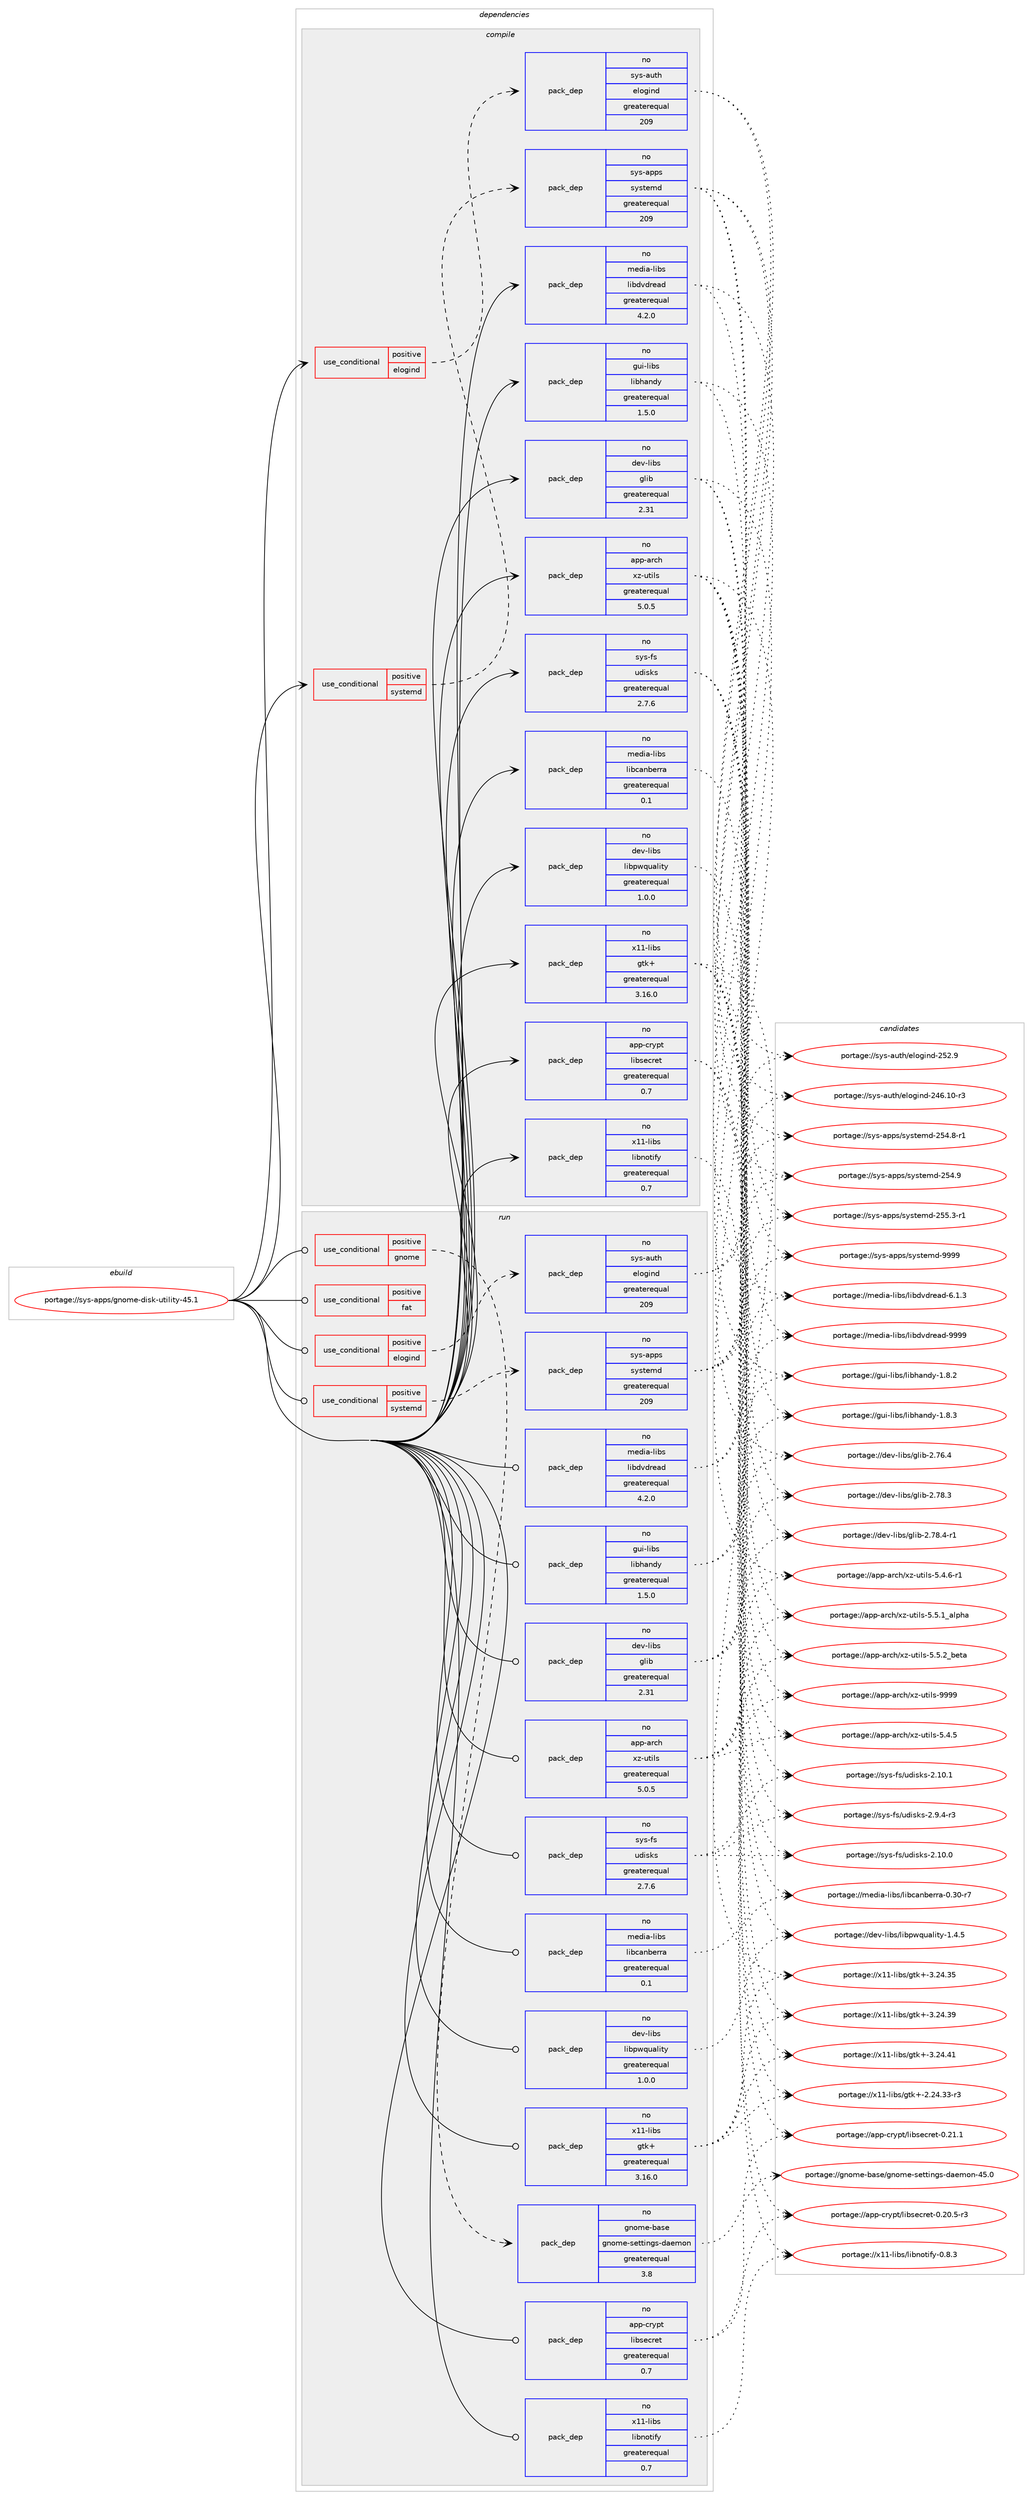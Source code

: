 digraph prolog {

# *************
# Graph options
# *************

newrank=true;
concentrate=true;
compound=true;
graph [rankdir=LR,fontname=Helvetica,fontsize=10,ranksep=1.5];#, ranksep=2.5, nodesep=0.2];
edge  [arrowhead=vee];
node  [fontname=Helvetica,fontsize=10];

# **********
# The ebuild
# **********

subgraph cluster_leftcol {
color=gray;
rank=same;
label=<<i>ebuild</i>>;
id [label="portage://sys-apps/gnome-disk-utility-45.1", color=red, width=4, href="../sys-apps/gnome-disk-utility-45.1.svg"];
}

# ****************
# The dependencies
# ****************

subgraph cluster_midcol {
color=gray;
label=<<i>dependencies</i>>;
subgraph cluster_compile {
fillcolor="#eeeeee";
style=filled;
label=<<i>compile</i>>;
subgraph cond12336 {
dependency18112 [label=<<TABLE BORDER="0" CELLBORDER="1" CELLSPACING="0" CELLPADDING="4"><TR><TD ROWSPAN="3" CELLPADDING="10">use_conditional</TD></TR><TR><TD>positive</TD></TR><TR><TD>elogind</TD></TR></TABLE>>, shape=none, color=red];
subgraph pack5598 {
dependency18113 [label=<<TABLE BORDER="0" CELLBORDER="1" CELLSPACING="0" CELLPADDING="4" WIDTH="220"><TR><TD ROWSPAN="6" CELLPADDING="30">pack_dep</TD></TR><TR><TD WIDTH="110">no</TD></TR><TR><TD>sys-auth</TD></TR><TR><TD>elogind</TD></TR><TR><TD>greaterequal</TD></TR><TR><TD>209</TD></TR></TABLE>>, shape=none, color=blue];
}
dependency18112:e -> dependency18113:w [weight=20,style="dashed",arrowhead="vee"];
}
id:e -> dependency18112:w [weight=20,style="solid",arrowhead="vee"];
subgraph cond12337 {
dependency18114 [label=<<TABLE BORDER="0" CELLBORDER="1" CELLSPACING="0" CELLPADDING="4"><TR><TD ROWSPAN="3" CELLPADDING="10">use_conditional</TD></TR><TR><TD>positive</TD></TR><TR><TD>systemd</TD></TR></TABLE>>, shape=none, color=red];
subgraph pack5599 {
dependency18115 [label=<<TABLE BORDER="0" CELLBORDER="1" CELLSPACING="0" CELLPADDING="4" WIDTH="220"><TR><TD ROWSPAN="6" CELLPADDING="30">pack_dep</TD></TR><TR><TD WIDTH="110">no</TD></TR><TR><TD>sys-apps</TD></TR><TR><TD>systemd</TD></TR><TR><TD>greaterequal</TD></TR><TR><TD>209</TD></TR></TABLE>>, shape=none, color=blue];
}
dependency18114:e -> dependency18115:w [weight=20,style="dashed",arrowhead="vee"];
}
id:e -> dependency18114:w [weight=20,style="solid",arrowhead="vee"];
subgraph pack5600 {
dependency18116 [label=<<TABLE BORDER="0" CELLBORDER="1" CELLSPACING="0" CELLPADDING="4" WIDTH="220"><TR><TD ROWSPAN="6" CELLPADDING="30">pack_dep</TD></TR><TR><TD WIDTH="110">no</TD></TR><TR><TD>app-arch</TD></TR><TR><TD>xz-utils</TD></TR><TR><TD>greaterequal</TD></TR><TR><TD>5.0.5</TD></TR></TABLE>>, shape=none, color=blue];
}
id:e -> dependency18116:w [weight=20,style="solid",arrowhead="vee"];
subgraph pack5601 {
dependency18117 [label=<<TABLE BORDER="0" CELLBORDER="1" CELLSPACING="0" CELLPADDING="4" WIDTH="220"><TR><TD ROWSPAN="6" CELLPADDING="30">pack_dep</TD></TR><TR><TD WIDTH="110">no</TD></TR><TR><TD>app-crypt</TD></TR><TR><TD>libsecret</TD></TR><TR><TD>greaterequal</TD></TR><TR><TD>0.7</TD></TR></TABLE>>, shape=none, color=blue];
}
id:e -> dependency18117:w [weight=20,style="solid",arrowhead="vee"];
subgraph pack5602 {
dependency18118 [label=<<TABLE BORDER="0" CELLBORDER="1" CELLSPACING="0" CELLPADDING="4" WIDTH="220"><TR><TD ROWSPAN="6" CELLPADDING="30">pack_dep</TD></TR><TR><TD WIDTH="110">no</TD></TR><TR><TD>dev-libs</TD></TR><TR><TD>glib</TD></TR><TR><TD>greaterequal</TD></TR><TR><TD>2.31</TD></TR></TABLE>>, shape=none, color=blue];
}
id:e -> dependency18118:w [weight=20,style="solid",arrowhead="vee"];
subgraph pack5603 {
dependency18119 [label=<<TABLE BORDER="0" CELLBORDER="1" CELLSPACING="0" CELLPADDING="4" WIDTH="220"><TR><TD ROWSPAN="6" CELLPADDING="30">pack_dep</TD></TR><TR><TD WIDTH="110">no</TD></TR><TR><TD>dev-libs</TD></TR><TR><TD>libpwquality</TD></TR><TR><TD>greaterequal</TD></TR><TR><TD>1.0.0</TD></TR></TABLE>>, shape=none, color=blue];
}
id:e -> dependency18119:w [weight=20,style="solid",arrowhead="vee"];
subgraph pack5604 {
dependency18120 [label=<<TABLE BORDER="0" CELLBORDER="1" CELLSPACING="0" CELLPADDING="4" WIDTH="220"><TR><TD ROWSPAN="6" CELLPADDING="30">pack_dep</TD></TR><TR><TD WIDTH="110">no</TD></TR><TR><TD>gui-libs</TD></TR><TR><TD>libhandy</TD></TR><TR><TD>greaterequal</TD></TR><TR><TD>1.5.0</TD></TR></TABLE>>, shape=none, color=blue];
}
id:e -> dependency18120:w [weight=20,style="solid",arrowhead="vee"];
subgraph pack5605 {
dependency18121 [label=<<TABLE BORDER="0" CELLBORDER="1" CELLSPACING="0" CELLPADDING="4" WIDTH="220"><TR><TD ROWSPAN="6" CELLPADDING="30">pack_dep</TD></TR><TR><TD WIDTH="110">no</TD></TR><TR><TD>media-libs</TD></TR><TR><TD>libcanberra</TD></TR><TR><TD>greaterequal</TD></TR><TR><TD>0.1</TD></TR></TABLE>>, shape=none, color=blue];
}
id:e -> dependency18121:w [weight=20,style="solid",arrowhead="vee"];
subgraph pack5606 {
dependency18122 [label=<<TABLE BORDER="0" CELLBORDER="1" CELLSPACING="0" CELLPADDING="4" WIDTH="220"><TR><TD ROWSPAN="6" CELLPADDING="30">pack_dep</TD></TR><TR><TD WIDTH="110">no</TD></TR><TR><TD>media-libs</TD></TR><TR><TD>libdvdread</TD></TR><TR><TD>greaterequal</TD></TR><TR><TD>4.2.0</TD></TR></TABLE>>, shape=none, color=blue];
}
id:e -> dependency18122:w [weight=20,style="solid",arrowhead="vee"];
subgraph pack5607 {
dependency18123 [label=<<TABLE BORDER="0" CELLBORDER="1" CELLSPACING="0" CELLPADDING="4" WIDTH="220"><TR><TD ROWSPAN="6" CELLPADDING="30">pack_dep</TD></TR><TR><TD WIDTH="110">no</TD></TR><TR><TD>sys-fs</TD></TR><TR><TD>udisks</TD></TR><TR><TD>greaterequal</TD></TR><TR><TD>2.7.6</TD></TR></TABLE>>, shape=none, color=blue];
}
id:e -> dependency18123:w [weight=20,style="solid",arrowhead="vee"];
subgraph pack5608 {
dependency18124 [label=<<TABLE BORDER="0" CELLBORDER="1" CELLSPACING="0" CELLPADDING="4" WIDTH="220"><TR><TD ROWSPAN="6" CELLPADDING="30">pack_dep</TD></TR><TR><TD WIDTH="110">no</TD></TR><TR><TD>x11-libs</TD></TR><TR><TD>gtk+</TD></TR><TR><TD>greaterequal</TD></TR><TR><TD>3.16.0</TD></TR></TABLE>>, shape=none, color=blue];
}
id:e -> dependency18124:w [weight=20,style="solid",arrowhead="vee"];
subgraph pack5609 {
dependency18125 [label=<<TABLE BORDER="0" CELLBORDER="1" CELLSPACING="0" CELLPADDING="4" WIDTH="220"><TR><TD ROWSPAN="6" CELLPADDING="30">pack_dep</TD></TR><TR><TD WIDTH="110">no</TD></TR><TR><TD>x11-libs</TD></TR><TR><TD>libnotify</TD></TR><TR><TD>greaterequal</TD></TR><TR><TD>0.7</TD></TR></TABLE>>, shape=none, color=blue];
}
id:e -> dependency18125:w [weight=20,style="solid",arrowhead="vee"];
}
subgraph cluster_compileandrun {
fillcolor="#eeeeee";
style=filled;
label=<<i>compile and run</i>>;
}
subgraph cluster_run {
fillcolor="#eeeeee";
style=filled;
label=<<i>run</i>>;
subgraph cond12338 {
dependency18126 [label=<<TABLE BORDER="0" CELLBORDER="1" CELLSPACING="0" CELLPADDING="4"><TR><TD ROWSPAN="3" CELLPADDING="10">use_conditional</TD></TR><TR><TD>positive</TD></TR><TR><TD>elogind</TD></TR></TABLE>>, shape=none, color=red];
subgraph pack5610 {
dependency18127 [label=<<TABLE BORDER="0" CELLBORDER="1" CELLSPACING="0" CELLPADDING="4" WIDTH="220"><TR><TD ROWSPAN="6" CELLPADDING="30">pack_dep</TD></TR><TR><TD WIDTH="110">no</TD></TR><TR><TD>sys-auth</TD></TR><TR><TD>elogind</TD></TR><TR><TD>greaterequal</TD></TR><TR><TD>209</TD></TR></TABLE>>, shape=none, color=blue];
}
dependency18126:e -> dependency18127:w [weight=20,style="dashed",arrowhead="vee"];
}
id:e -> dependency18126:w [weight=20,style="solid",arrowhead="odot"];
subgraph cond12339 {
dependency18128 [label=<<TABLE BORDER="0" CELLBORDER="1" CELLSPACING="0" CELLPADDING="4"><TR><TD ROWSPAN="3" CELLPADDING="10">use_conditional</TD></TR><TR><TD>positive</TD></TR><TR><TD>fat</TD></TR></TABLE>>, shape=none, color=red];
# *** BEGIN UNKNOWN DEPENDENCY TYPE (TODO) ***
# dependency18128 -> package_dependency(portage://sys-apps/gnome-disk-utility-45.1,run,no,sys-fs,dosfstools,none,[,,],[],[])
# *** END UNKNOWN DEPENDENCY TYPE (TODO) ***

}
id:e -> dependency18128:w [weight=20,style="solid",arrowhead="odot"];
subgraph cond12340 {
dependency18129 [label=<<TABLE BORDER="0" CELLBORDER="1" CELLSPACING="0" CELLPADDING="4"><TR><TD ROWSPAN="3" CELLPADDING="10">use_conditional</TD></TR><TR><TD>positive</TD></TR><TR><TD>gnome</TD></TR></TABLE>>, shape=none, color=red];
subgraph pack5611 {
dependency18130 [label=<<TABLE BORDER="0" CELLBORDER="1" CELLSPACING="0" CELLPADDING="4" WIDTH="220"><TR><TD ROWSPAN="6" CELLPADDING="30">pack_dep</TD></TR><TR><TD WIDTH="110">no</TD></TR><TR><TD>gnome-base</TD></TR><TR><TD>gnome-settings-daemon</TD></TR><TR><TD>greaterequal</TD></TR><TR><TD>3.8</TD></TR></TABLE>>, shape=none, color=blue];
}
dependency18129:e -> dependency18130:w [weight=20,style="dashed",arrowhead="vee"];
}
id:e -> dependency18129:w [weight=20,style="solid",arrowhead="odot"];
subgraph cond12341 {
dependency18131 [label=<<TABLE BORDER="0" CELLBORDER="1" CELLSPACING="0" CELLPADDING="4"><TR><TD ROWSPAN="3" CELLPADDING="10">use_conditional</TD></TR><TR><TD>positive</TD></TR><TR><TD>systemd</TD></TR></TABLE>>, shape=none, color=red];
subgraph pack5612 {
dependency18132 [label=<<TABLE BORDER="0" CELLBORDER="1" CELLSPACING="0" CELLPADDING="4" WIDTH="220"><TR><TD ROWSPAN="6" CELLPADDING="30">pack_dep</TD></TR><TR><TD WIDTH="110">no</TD></TR><TR><TD>sys-apps</TD></TR><TR><TD>systemd</TD></TR><TR><TD>greaterequal</TD></TR><TR><TD>209</TD></TR></TABLE>>, shape=none, color=blue];
}
dependency18131:e -> dependency18132:w [weight=20,style="dashed",arrowhead="vee"];
}
id:e -> dependency18131:w [weight=20,style="solid",arrowhead="odot"];
subgraph pack5613 {
dependency18133 [label=<<TABLE BORDER="0" CELLBORDER="1" CELLSPACING="0" CELLPADDING="4" WIDTH="220"><TR><TD ROWSPAN="6" CELLPADDING="30">pack_dep</TD></TR><TR><TD WIDTH="110">no</TD></TR><TR><TD>app-arch</TD></TR><TR><TD>xz-utils</TD></TR><TR><TD>greaterequal</TD></TR><TR><TD>5.0.5</TD></TR></TABLE>>, shape=none, color=blue];
}
id:e -> dependency18133:w [weight=20,style="solid",arrowhead="odot"];
subgraph pack5614 {
dependency18134 [label=<<TABLE BORDER="0" CELLBORDER="1" CELLSPACING="0" CELLPADDING="4" WIDTH="220"><TR><TD ROWSPAN="6" CELLPADDING="30">pack_dep</TD></TR><TR><TD WIDTH="110">no</TD></TR><TR><TD>app-crypt</TD></TR><TR><TD>libsecret</TD></TR><TR><TD>greaterequal</TD></TR><TR><TD>0.7</TD></TR></TABLE>>, shape=none, color=blue];
}
id:e -> dependency18134:w [weight=20,style="solid",arrowhead="odot"];
subgraph pack5615 {
dependency18135 [label=<<TABLE BORDER="0" CELLBORDER="1" CELLSPACING="0" CELLPADDING="4" WIDTH="220"><TR><TD ROWSPAN="6" CELLPADDING="30">pack_dep</TD></TR><TR><TD WIDTH="110">no</TD></TR><TR><TD>dev-libs</TD></TR><TR><TD>glib</TD></TR><TR><TD>greaterequal</TD></TR><TR><TD>2.31</TD></TR></TABLE>>, shape=none, color=blue];
}
id:e -> dependency18135:w [weight=20,style="solid",arrowhead="odot"];
subgraph pack5616 {
dependency18136 [label=<<TABLE BORDER="0" CELLBORDER="1" CELLSPACING="0" CELLPADDING="4" WIDTH="220"><TR><TD ROWSPAN="6" CELLPADDING="30">pack_dep</TD></TR><TR><TD WIDTH="110">no</TD></TR><TR><TD>dev-libs</TD></TR><TR><TD>libpwquality</TD></TR><TR><TD>greaterequal</TD></TR><TR><TD>1.0.0</TD></TR></TABLE>>, shape=none, color=blue];
}
id:e -> dependency18136:w [weight=20,style="solid",arrowhead="odot"];
subgraph pack5617 {
dependency18137 [label=<<TABLE BORDER="0" CELLBORDER="1" CELLSPACING="0" CELLPADDING="4" WIDTH="220"><TR><TD ROWSPAN="6" CELLPADDING="30">pack_dep</TD></TR><TR><TD WIDTH="110">no</TD></TR><TR><TD>gui-libs</TD></TR><TR><TD>libhandy</TD></TR><TR><TD>greaterequal</TD></TR><TR><TD>1.5.0</TD></TR></TABLE>>, shape=none, color=blue];
}
id:e -> dependency18137:w [weight=20,style="solid",arrowhead="odot"];
subgraph pack5618 {
dependency18138 [label=<<TABLE BORDER="0" CELLBORDER="1" CELLSPACING="0" CELLPADDING="4" WIDTH="220"><TR><TD ROWSPAN="6" CELLPADDING="30">pack_dep</TD></TR><TR><TD WIDTH="110">no</TD></TR><TR><TD>media-libs</TD></TR><TR><TD>libcanberra</TD></TR><TR><TD>greaterequal</TD></TR><TR><TD>0.1</TD></TR></TABLE>>, shape=none, color=blue];
}
id:e -> dependency18138:w [weight=20,style="solid",arrowhead="odot"];
subgraph pack5619 {
dependency18139 [label=<<TABLE BORDER="0" CELLBORDER="1" CELLSPACING="0" CELLPADDING="4" WIDTH="220"><TR><TD ROWSPAN="6" CELLPADDING="30">pack_dep</TD></TR><TR><TD WIDTH="110">no</TD></TR><TR><TD>media-libs</TD></TR><TR><TD>libdvdread</TD></TR><TR><TD>greaterequal</TD></TR><TR><TD>4.2.0</TD></TR></TABLE>>, shape=none, color=blue];
}
id:e -> dependency18139:w [weight=20,style="solid",arrowhead="odot"];
subgraph pack5620 {
dependency18140 [label=<<TABLE BORDER="0" CELLBORDER="1" CELLSPACING="0" CELLPADDING="4" WIDTH="220"><TR><TD ROWSPAN="6" CELLPADDING="30">pack_dep</TD></TR><TR><TD WIDTH="110">no</TD></TR><TR><TD>sys-fs</TD></TR><TR><TD>udisks</TD></TR><TR><TD>greaterequal</TD></TR><TR><TD>2.7.6</TD></TR></TABLE>>, shape=none, color=blue];
}
id:e -> dependency18140:w [weight=20,style="solid",arrowhead="odot"];
subgraph pack5621 {
dependency18141 [label=<<TABLE BORDER="0" CELLBORDER="1" CELLSPACING="0" CELLPADDING="4" WIDTH="220"><TR><TD ROWSPAN="6" CELLPADDING="30">pack_dep</TD></TR><TR><TD WIDTH="110">no</TD></TR><TR><TD>x11-libs</TD></TR><TR><TD>gtk+</TD></TR><TR><TD>greaterequal</TD></TR><TR><TD>3.16.0</TD></TR></TABLE>>, shape=none, color=blue];
}
id:e -> dependency18141:w [weight=20,style="solid",arrowhead="odot"];
subgraph pack5622 {
dependency18142 [label=<<TABLE BORDER="0" CELLBORDER="1" CELLSPACING="0" CELLPADDING="4" WIDTH="220"><TR><TD ROWSPAN="6" CELLPADDING="30">pack_dep</TD></TR><TR><TD WIDTH="110">no</TD></TR><TR><TD>x11-libs</TD></TR><TR><TD>libnotify</TD></TR><TR><TD>greaterequal</TD></TR><TR><TD>0.7</TD></TR></TABLE>>, shape=none, color=blue];
}
id:e -> dependency18142:w [weight=20,style="solid",arrowhead="odot"];
# *** BEGIN UNKNOWN DEPENDENCY TYPE (TODO) ***
# id -> package_dependency(portage://sys-apps/gnome-disk-utility-45.1,run,no,x11-themes,adwaita-icon-theme,none,[,,],[],[])
# *** END UNKNOWN DEPENDENCY TYPE (TODO) ***

}
}

# **************
# The candidates
# **************

subgraph cluster_choices {
rank=same;
color=gray;
label=<<i>candidates</i>>;

subgraph choice5598 {
color=black;
nodesep=1;
choice115121115459711711610447101108111103105110100455052544649484511451 [label="portage://sys-auth/elogind-246.10-r3", color=red, width=4,href="../sys-auth/elogind-246.10-r3.svg"];
choice115121115459711711610447101108111103105110100455053504657 [label="portage://sys-auth/elogind-252.9", color=red, width=4,href="../sys-auth/elogind-252.9.svg"];
dependency18113:e -> choice115121115459711711610447101108111103105110100455052544649484511451:w [style=dotted,weight="100"];
dependency18113:e -> choice115121115459711711610447101108111103105110100455053504657:w [style=dotted,weight="100"];
}
subgraph choice5599 {
color=black;
nodesep=1;
choice1151211154597112112115471151211151161011091004550535246564511449 [label="portage://sys-apps/systemd-254.8-r1", color=red, width=4,href="../sys-apps/systemd-254.8-r1.svg"];
choice115121115459711211211547115121115116101109100455053524657 [label="portage://sys-apps/systemd-254.9", color=red, width=4,href="../sys-apps/systemd-254.9.svg"];
choice1151211154597112112115471151211151161011091004550535346514511449 [label="portage://sys-apps/systemd-255.3-r1", color=red, width=4,href="../sys-apps/systemd-255.3-r1.svg"];
choice1151211154597112112115471151211151161011091004557575757 [label="portage://sys-apps/systemd-9999", color=red, width=4,href="../sys-apps/systemd-9999.svg"];
dependency18115:e -> choice1151211154597112112115471151211151161011091004550535246564511449:w [style=dotted,weight="100"];
dependency18115:e -> choice115121115459711211211547115121115116101109100455053524657:w [style=dotted,weight="100"];
dependency18115:e -> choice1151211154597112112115471151211151161011091004550535346514511449:w [style=dotted,weight="100"];
dependency18115:e -> choice1151211154597112112115471151211151161011091004557575757:w [style=dotted,weight="100"];
}
subgraph choice5600 {
color=black;
nodesep=1;
choice971121124597114991044712012245117116105108115455346524653 [label="portage://app-arch/xz-utils-5.4.5", color=red, width=4,href="../app-arch/xz-utils-5.4.5.svg"];
choice9711211245971149910447120122451171161051081154553465246544511449 [label="portage://app-arch/xz-utils-5.4.6-r1", color=red, width=4,href="../app-arch/xz-utils-5.4.6-r1.svg"];
choice971121124597114991044712012245117116105108115455346534649959710811210497 [label="portage://app-arch/xz-utils-5.5.1_alpha", color=red, width=4,href="../app-arch/xz-utils-5.5.1_alpha.svg"];
choice971121124597114991044712012245117116105108115455346534650959810111697 [label="portage://app-arch/xz-utils-5.5.2_beta", color=red, width=4,href="../app-arch/xz-utils-5.5.2_beta.svg"];
choice9711211245971149910447120122451171161051081154557575757 [label="portage://app-arch/xz-utils-9999", color=red, width=4,href="../app-arch/xz-utils-9999.svg"];
dependency18116:e -> choice971121124597114991044712012245117116105108115455346524653:w [style=dotted,weight="100"];
dependency18116:e -> choice9711211245971149910447120122451171161051081154553465246544511449:w [style=dotted,weight="100"];
dependency18116:e -> choice971121124597114991044712012245117116105108115455346534649959710811210497:w [style=dotted,weight="100"];
dependency18116:e -> choice971121124597114991044712012245117116105108115455346534650959810111697:w [style=dotted,weight="100"];
dependency18116:e -> choice9711211245971149910447120122451171161051081154557575757:w [style=dotted,weight="100"];
}
subgraph choice5601 {
color=black;
nodesep=1;
choice971121124599114121112116471081059811510199114101116454846504846534511451 [label="portage://app-crypt/libsecret-0.20.5-r3", color=red, width=4,href="../app-crypt/libsecret-0.20.5-r3.svg"];
choice97112112459911412111211647108105981151019911410111645484650494649 [label="portage://app-crypt/libsecret-0.21.1", color=red, width=4,href="../app-crypt/libsecret-0.21.1.svg"];
dependency18117:e -> choice971121124599114121112116471081059811510199114101116454846504846534511451:w [style=dotted,weight="100"];
dependency18117:e -> choice97112112459911412111211647108105981151019911410111645484650494649:w [style=dotted,weight="100"];
}
subgraph choice5602 {
color=black;
nodesep=1;
choice1001011184510810598115471031081059845504655544652 [label="portage://dev-libs/glib-2.76.4", color=red, width=4,href="../dev-libs/glib-2.76.4.svg"];
choice1001011184510810598115471031081059845504655564651 [label="portage://dev-libs/glib-2.78.3", color=red, width=4,href="../dev-libs/glib-2.78.3.svg"];
choice10010111845108105981154710310810598455046555646524511449 [label="portage://dev-libs/glib-2.78.4-r1", color=red, width=4,href="../dev-libs/glib-2.78.4-r1.svg"];
dependency18118:e -> choice1001011184510810598115471031081059845504655544652:w [style=dotted,weight="100"];
dependency18118:e -> choice1001011184510810598115471031081059845504655564651:w [style=dotted,weight="100"];
dependency18118:e -> choice10010111845108105981154710310810598455046555646524511449:w [style=dotted,weight="100"];
}
subgraph choice5603 {
color=black;
nodesep=1;
choice1001011184510810598115471081059811211911311797108105116121454946524653 [label="portage://dev-libs/libpwquality-1.4.5", color=red, width=4,href="../dev-libs/libpwquality-1.4.5.svg"];
dependency18119:e -> choice1001011184510810598115471081059811211911311797108105116121454946524653:w [style=dotted,weight="100"];
}
subgraph choice5604 {
color=black;
nodesep=1;
choice1031171054510810598115471081059810497110100121454946564650 [label="portage://gui-libs/libhandy-1.8.2", color=red, width=4,href="../gui-libs/libhandy-1.8.2.svg"];
choice1031171054510810598115471081059810497110100121454946564651 [label="portage://gui-libs/libhandy-1.8.3", color=red, width=4,href="../gui-libs/libhandy-1.8.3.svg"];
dependency18120:e -> choice1031171054510810598115471081059810497110100121454946564650:w [style=dotted,weight="100"];
dependency18120:e -> choice1031171054510810598115471081059810497110100121454946564651:w [style=dotted,weight="100"];
}
subgraph choice5605 {
color=black;
nodesep=1;
choice10910110010597451081059811547108105989997110981011141149745484651484511455 [label="portage://media-libs/libcanberra-0.30-r7", color=red, width=4,href="../media-libs/libcanberra-0.30-r7.svg"];
dependency18121:e -> choice10910110010597451081059811547108105989997110981011141149745484651484511455:w [style=dotted,weight="100"];
}
subgraph choice5606 {
color=black;
nodesep=1;
choice109101100105974510810598115471081059810011810011410197100455446494651 [label="portage://media-libs/libdvdread-6.1.3", color=red, width=4,href="../media-libs/libdvdread-6.1.3.svg"];
choice1091011001059745108105981154710810598100118100114101971004557575757 [label="portage://media-libs/libdvdread-9999", color=red, width=4,href="../media-libs/libdvdread-9999.svg"];
dependency18122:e -> choice109101100105974510810598115471081059810011810011410197100455446494651:w [style=dotted,weight="100"];
dependency18122:e -> choice1091011001059745108105981154710810598100118100114101971004557575757:w [style=dotted,weight="100"];
}
subgraph choice5607 {
color=black;
nodesep=1;
choice115121115451021154711710010511510711545504649484648 [label="portage://sys-fs/udisks-2.10.0", color=red, width=4,href="../sys-fs/udisks-2.10.0.svg"];
choice115121115451021154711710010511510711545504649484649 [label="portage://sys-fs/udisks-2.10.1", color=red, width=4,href="../sys-fs/udisks-2.10.1.svg"];
choice11512111545102115471171001051151071154550465746524511451 [label="portage://sys-fs/udisks-2.9.4-r3", color=red, width=4,href="../sys-fs/udisks-2.9.4-r3.svg"];
dependency18123:e -> choice115121115451021154711710010511510711545504649484648:w [style=dotted,weight="100"];
dependency18123:e -> choice115121115451021154711710010511510711545504649484649:w [style=dotted,weight="100"];
dependency18123:e -> choice11512111545102115471171001051151071154550465746524511451:w [style=dotted,weight="100"];
}
subgraph choice5608 {
color=black;
nodesep=1;
choice12049494510810598115471031161074345504650524651514511451 [label="portage://x11-libs/gtk+-2.24.33-r3", color=red, width=4,href="../x11-libs/gtk+-2.24.33-r3.svg"];
choice1204949451081059811547103116107434551465052465153 [label="portage://x11-libs/gtk+-3.24.35", color=red, width=4,href="../x11-libs/gtk+-3.24.35.svg"];
choice1204949451081059811547103116107434551465052465157 [label="portage://x11-libs/gtk+-3.24.39", color=red, width=4,href="../x11-libs/gtk+-3.24.39.svg"];
choice1204949451081059811547103116107434551465052465249 [label="portage://x11-libs/gtk+-3.24.41", color=red, width=4,href="../x11-libs/gtk+-3.24.41.svg"];
dependency18124:e -> choice12049494510810598115471031161074345504650524651514511451:w [style=dotted,weight="100"];
dependency18124:e -> choice1204949451081059811547103116107434551465052465153:w [style=dotted,weight="100"];
dependency18124:e -> choice1204949451081059811547103116107434551465052465157:w [style=dotted,weight="100"];
dependency18124:e -> choice1204949451081059811547103116107434551465052465249:w [style=dotted,weight="100"];
}
subgraph choice5609 {
color=black;
nodesep=1;
choice120494945108105981154710810598110111116105102121454846564651 [label="portage://x11-libs/libnotify-0.8.3", color=red, width=4,href="../x11-libs/libnotify-0.8.3.svg"];
dependency18125:e -> choice120494945108105981154710810598110111116105102121454846564651:w [style=dotted,weight="100"];
}
subgraph choice5610 {
color=black;
nodesep=1;
choice115121115459711711610447101108111103105110100455052544649484511451 [label="portage://sys-auth/elogind-246.10-r3", color=red, width=4,href="../sys-auth/elogind-246.10-r3.svg"];
choice115121115459711711610447101108111103105110100455053504657 [label="portage://sys-auth/elogind-252.9", color=red, width=4,href="../sys-auth/elogind-252.9.svg"];
dependency18127:e -> choice115121115459711711610447101108111103105110100455052544649484511451:w [style=dotted,weight="100"];
dependency18127:e -> choice115121115459711711610447101108111103105110100455053504657:w [style=dotted,weight="100"];
}
subgraph choice5611 {
color=black;
nodesep=1;
choice103110111109101459897115101471031101111091014511510111611610511010311545100971011091111104552534648 [label="portage://gnome-base/gnome-settings-daemon-45.0", color=red, width=4,href="../gnome-base/gnome-settings-daemon-45.0.svg"];
dependency18130:e -> choice103110111109101459897115101471031101111091014511510111611610511010311545100971011091111104552534648:w [style=dotted,weight="100"];
}
subgraph choice5612 {
color=black;
nodesep=1;
choice1151211154597112112115471151211151161011091004550535246564511449 [label="portage://sys-apps/systemd-254.8-r1", color=red, width=4,href="../sys-apps/systemd-254.8-r1.svg"];
choice115121115459711211211547115121115116101109100455053524657 [label="portage://sys-apps/systemd-254.9", color=red, width=4,href="../sys-apps/systemd-254.9.svg"];
choice1151211154597112112115471151211151161011091004550535346514511449 [label="portage://sys-apps/systemd-255.3-r1", color=red, width=4,href="../sys-apps/systemd-255.3-r1.svg"];
choice1151211154597112112115471151211151161011091004557575757 [label="portage://sys-apps/systemd-9999", color=red, width=4,href="../sys-apps/systemd-9999.svg"];
dependency18132:e -> choice1151211154597112112115471151211151161011091004550535246564511449:w [style=dotted,weight="100"];
dependency18132:e -> choice115121115459711211211547115121115116101109100455053524657:w [style=dotted,weight="100"];
dependency18132:e -> choice1151211154597112112115471151211151161011091004550535346514511449:w [style=dotted,weight="100"];
dependency18132:e -> choice1151211154597112112115471151211151161011091004557575757:w [style=dotted,weight="100"];
}
subgraph choice5613 {
color=black;
nodesep=1;
choice971121124597114991044712012245117116105108115455346524653 [label="portage://app-arch/xz-utils-5.4.5", color=red, width=4,href="../app-arch/xz-utils-5.4.5.svg"];
choice9711211245971149910447120122451171161051081154553465246544511449 [label="portage://app-arch/xz-utils-5.4.6-r1", color=red, width=4,href="../app-arch/xz-utils-5.4.6-r1.svg"];
choice971121124597114991044712012245117116105108115455346534649959710811210497 [label="portage://app-arch/xz-utils-5.5.1_alpha", color=red, width=4,href="../app-arch/xz-utils-5.5.1_alpha.svg"];
choice971121124597114991044712012245117116105108115455346534650959810111697 [label="portage://app-arch/xz-utils-5.5.2_beta", color=red, width=4,href="../app-arch/xz-utils-5.5.2_beta.svg"];
choice9711211245971149910447120122451171161051081154557575757 [label="portage://app-arch/xz-utils-9999", color=red, width=4,href="../app-arch/xz-utils-9999.svg"];
dependency18133:e -> choice971121124597114991044712012245117116105108115455346524653:w [style=dotted,weight="100"];
dependency18133:e -> choice9711211245971149910447120122451171161051081154553465246544511449:w [style=dotted,weight="100"];
dependency18133:e -> choice971121124597114991044712012245117116105108115455346534649959710811210497:w [style=dotted,weight="100"];
dependency18133:e -> choice971121124597114991044712012245117116105108115455346534650959810111697:w [style=dotted,weight="100"];
dependency18133:e -> choice9711211245971149910447120122451171161051081154557575757:w [style=dotted,weight="100"];
}
subgraph choice5614 {
color=black;
nodesep=1;
choice971121124599114121112116471081059811510199114101116454846504846534511451 [label="portage://app-crypt/libsecret-0.20.5-r3", color=red, width=4,href="../app-crypt/libsecret-0.20.5-r3.svg"];
choice97112112459911412111211647108105981151019911410111645484650494649 [label="portage://app-crypt/libsecret-0.21.1", color=red, width=4,href="../app-crypt/libsecret-0.21.1.svg"];
dependency18134:e -> choice971121124599114121112116471081059811510199114101116454846504846534511451:w [style=dotted,weight="100"];
dependency18134:e -> choice97112112459911412111211647108105981151019911410111645484650494649:w [style=dotted,weight="100"];
}
subgraph choice5615 {
color=black;
nodesep=1;
choice1001011184510810598115471031081059845504655544652 [label="portage://dev-libs/glib-2.76.4", color=red, width=4,href="../dev-libs/glib-2.76.4.svg"];
choice1001011184510810598115471031081059845504655564651 [label="portage://dev-libs/glib-2.78.3", color=red, width=4,href="../dev-libs/glib-2.78.3.svg"];
choice10010111845108105981154710310810598455046555646524511449 [label="portage://dev-libs/glib-2.78.4-r1", color=red, width=4,href="../dev-libs/glib-2.78.4-r1.svg"];
dependency18135:e -> choice1001011184510810598115471031081059845504655544652:w [style=dotted,weight="100"];
dependency18135:e -> choice1001011184510810598115471031081059845504655564651:w [style=dotted,weight="100"];
dependency18135:e -> choice10010111845108105981154710310810598455046555646524511449:w [style=dotted,weight="100"];
}
subgraph choice5616 {
color=black;
nodesep=1;
choice1001011184510810598115471081059811211911311797108105116121454946524653 [label="portage://dev-libs/libpwquality-1.4.5", color=red, width=4,href="../dev-libs/libpwquality-1.4.5.svg"];
dependency18136:e -> choice1001011184510810598115471081059811211911311797108105116121454946524653:w [style=dotted,weight="100"];
}
subgraph choice5617 {
color=black;
nodesep=1;
choice1031171054510810598115471081059810497110100121454946564650 [label="portage://gui-libs/libhandy-1.8.2", color=red, width=4,href="../gui-libs/libhandy-1.8.2.svg"];
choice1031171054510810598115471081059810497110100121454946564651 [label="portage://gui-libs/libhandy-1.8.3", color=red, width=4,href="../gui-libs/libhandy-1.8.3.svg"];
dependency18137:e -> choice1031171054510810598115471081059810497110100121454946564650:w [style=dotted,weight="100"];
dependency18137:e -> choice1031171054510810598115471081059810497110100121454946564651:w [style=dotted,weight="100"];
}
subgraph choice5618 {
color=black;
nodesep=1;
choice10910110010597451081059811547108105989997110981011141149745484651484511455 [label="portage://media-libs/libcanberra-0.30-r7", color=red, width=4,href="../media-libs/libcanberra-0.30-r7.svg"];
dependency18138:e -> choice10910110010597451081059811547108105989997110981011141149745484651484511455:w [style=dotted,weight="100"];
}
subgraph choice5619 {
color=black;
nodesep=1;
choice109101100105974510810598115471081059810011810011410197100455446494651 [label="portage://media-libs/libdvdread-6.1.3", color=red, width=4,href="../media-libs/libdvdread-6.1.3.svg"];
choice1091011001059745108105981154710810598100118100114101971004557575757 [label="portage://media-libs/libdvdread-9999", color=red, width=4,href="../media-libs/libdvdread-9999.svg"];
dependency18139:e -> choice109101100105974510810598115471081059810011810011410197100455446494651:w [style=dotted,weight="100"];
dependency18139:e -> choice1091011001059745108105981154710810598100118100114101971004557575757:w [style=dotted,weight="100"];
}
subgraph choice5620 {
color=black;
nodesep=1;
choice115121115451021154711710010511510711545504649484648 [label="portage://sys-fs/udisks-2.10.0", color=red, width=4,href="../sys-fs/udisks-2.10.0.svg"];
choice115121115451021154711710010511510711545504649484649 [label="portage://sys-fs/udisks-2.10.1", color=red, width=4,href="../sys-fs/udisks-2.10.1.svg"];
choice11512111545102115471171001051151071154550465746524511451 [label="portage://sys-fs/udisks-2.9.4-r3", color=red, width=4,href="../sys-fs/udisks-2.9.4-r3.svg"];
dependency18140:e -> choice115121115451021154711710010511510711545504649484648:w [style=dotted,weight="100"];
dependency18140:e -> choice115121115451021154711710010511510711545504649484649:w [style=dotted,weight="100"];
dependency18140:e -> choice11512111545102115471171001051151071154550465746524511451:w [style=dotted,weight="100"];
}
subgraph choice5621 {
color=black;
nodesep=1;
choice12049494510810598115471031161074345504650524651514511451 [label="portage://x11-libs/gtk+-2.24.33-r3", color=red, width=4,href="../x11-libs/gtk+-2.24.33-r3.svg"];
choice1204949451081059811547103116107434551465052465153 [label="portage://x11-libs/gtk+-3.24.35", color=red, width=4,href="../x11-libs/gtk+-3.24.35.svg"];
choice1204949451081059811547103116107434551465052465157 [label="portage://x11-libs/gtk+-3.24.39", color=red, width=4,href="../x11-libs/gtk+-3.24.39.svg"];
choice1204949451081059811547103116107434551465052465249 [label="portage://x11-libs/gtk+-3.24.41", color=red, width=4,href="../x11-libs/gtk+-3.24.41.svg"];
dependency18141:e -> choice12049494510810598115471031161074345504650524651514511451:w [style=dotted,weight="100"];
dependency18141:e -> choice1204949451081059811547103116107434551465052465153:w [style=dotted,weight="100"];
dependency18141:e -> choice1204949451081059811547103116107434551465052465157:w [style=dotted,weight="100"];
dependency18141:e -> choice1204949451081059811547103116107434551465052465249:w [style=dotted,weight="100"];
}
subgraph choice5622 {
color=black;
nodesep=1;
choice120494945108105981154710810598110111116105102121454846564651 [label="portage://x11-libs/libnotify-0.8.3", color=red, width=4,href="../x11-libs/libnotify-0.8.3.svg"];
dependency18142:e -> choice120494945108105981154710810598110111116105102121454846564651:w [style=dotted,weight="100"];
}
}

}
